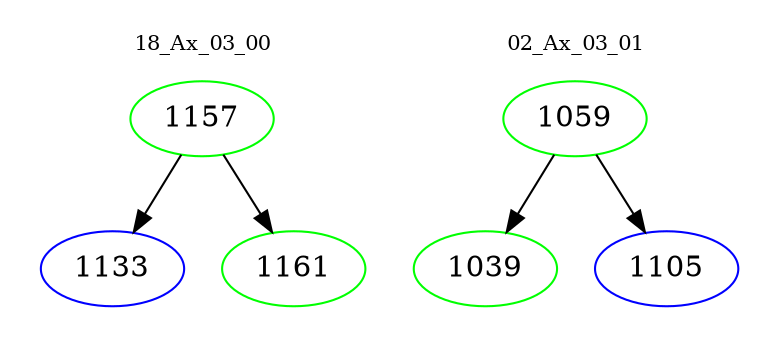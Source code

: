 digraph{
subgraph cluster_0 {
color = white
label = "18_Ax_03_00";
fontsize=10;
T0_1157 [label="1157", color="green"]
T0_1157 -> T0_1133 [color="black"]
T0_1133 [label="1133", color="blue"]
T0_1157 -> T0_1161 [color="black"]
T0_1161 [label="1161", color="green"]
}
subgraph cluster_1 {
color = white
label = "02_Ax_03_01";
fontsize=10;
T1_1059 [label="1059", color="green"]
T1_1059 -> T1_1039 [color="black"]
T1_1039 [label="1039", color="green"]
T1_1059 -> T1_1105 [color="black"]
T1_1105 [label="1105", color="blue"]
}
}
